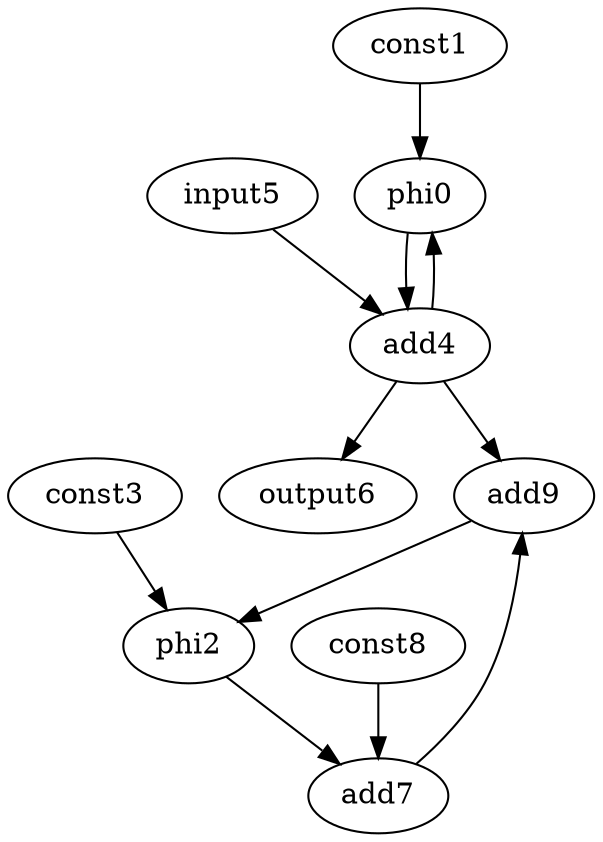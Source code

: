 digraph G {
phi0[opcode=phi];
const1[opcode=const];
phi2[opcode=phi];
const3[opcode=const];
add4[opcode=add];
input5[opcode=input];
output6[opcode=output];
add7[opcode=add];
const8[opcode=const];
add9[opcode=add];
phi0->add4[operand=0]; //phi->add
phi2->add7[operand=0]; //phi->add
add4->phi0[operand=0]; //add->phi
add4->output6[operand=0]; //add->output
add4->add9[operand=1]; //add->add
add7->add9[operand=0]; //add->add
add9->phi2[operand=0]; //add->phi
const1->phi0[operand=1]; //const->phi
const3->phi2[operand=1]; //const->phi
input5->add4[operand=1]; //input->add
const8->add7[operand=1]; //const->add
}
